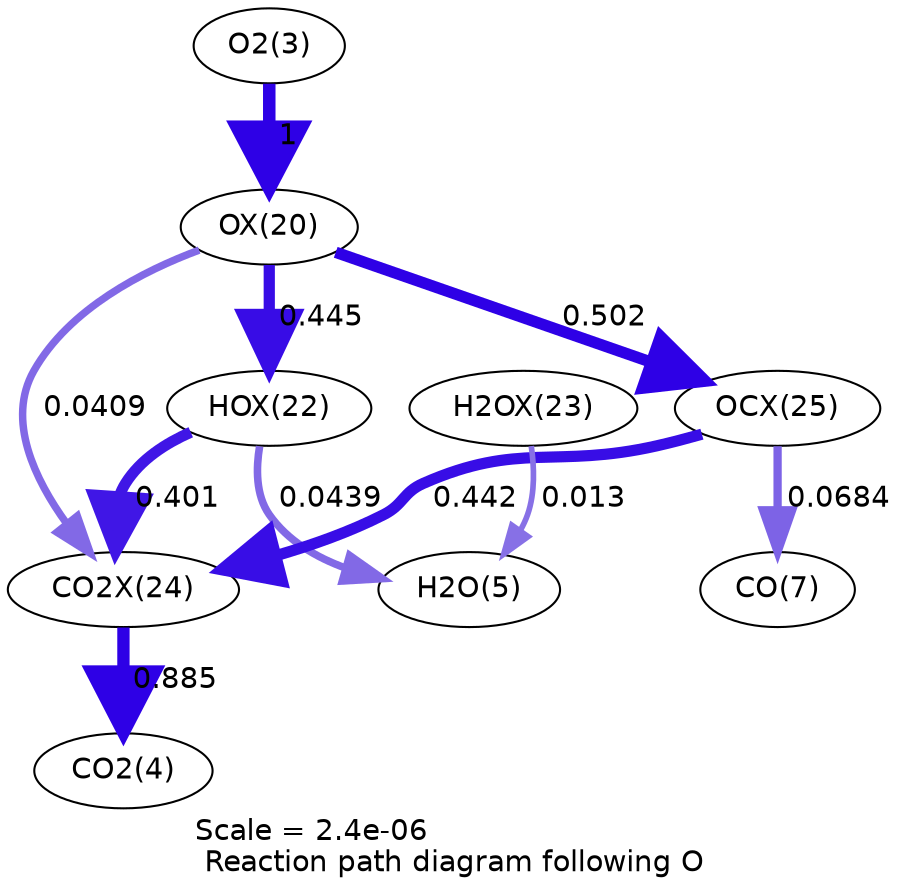 digraph reaction_paths {
center=1;
s5 -> s23[fontname="Helvetica", penwidth=6, arrowsize=3, color="0.7, 1.5, 0.9"
, label=" 1"];
s23 -> s25[fontname="Helvetica", penwidth=5.39, arrowsize=2.69, color="0.7, 0.945, 0.9"
, label=" 0.445"];
s23 -> s28[fontname="Helvetica", penwidth=5.48, arrowsize=2.74, color="0.7, 1, 0.9"
, label=" 0.502"];
s23 -> s27[fontname="Helvetica", penwidth=3.59, arrowsize=1.79, color="0.7, 0.541, 0.9"
, label=" 0.0409"];
s25 -> s7[fontname="Helvetica", penwidth=3.64, arrowsize=1.82, color="0.7, 0.544, 0.9"
, label=" 0.0439"];
s25 -> s27[fontname="Helvetica", penwidth=5.31, arrowsize=2.66, color="0.7, 0.901, 0.9"
, label=" 0.401"];
s26 -> s7[fontname="Helvetica", penwidth=2.72, arrowsize=1.36, color="0.7, 0.513, 0.9"
, label=" 0.013"];
s28 -> s9[fontname="Helvetica", penwidth=3.98, arrowsize=1.99, color="0.7, 0.568, 0.9"
, label=" 0.0684"];
s28 -> s27[fontname="Helvetica", penwidth=5.38, arrowsize=2.69, color="0.7, 0.942, 0.9"
, label=" 0.442"];
s27 -> s6[fontname="Helvetica", penwidth=5.91, arrowsize=2.95, color="0.7, 1.39, 0.9"
, label=" 0.885"];
s5 [ fontname="Helvetica", label="O2(3)"];
s6 [ fontname="Helvetica", label="CO2(4)"];
s7 [ fontname="Helvetica", label="H2O(5)"];
s9 [ fontname="Helvetica", label="CO(7)"];
s23 [ fontname="Helvetica", label="OX(20)"];
s25 [ fontname="Helvetica", label="HOX(22)"];
s26 [ fontname="Helvetica", label="H2OX(23)"];
s27 [ fontname="Helvetica", label="CO2X(24)"];
s28 [ fontname="Helvetica", label="OCX(25)"];
 label = "Scale = 2.4e-06\l Reaction path diagram following O";
 fontname = "Helvetica";
}
